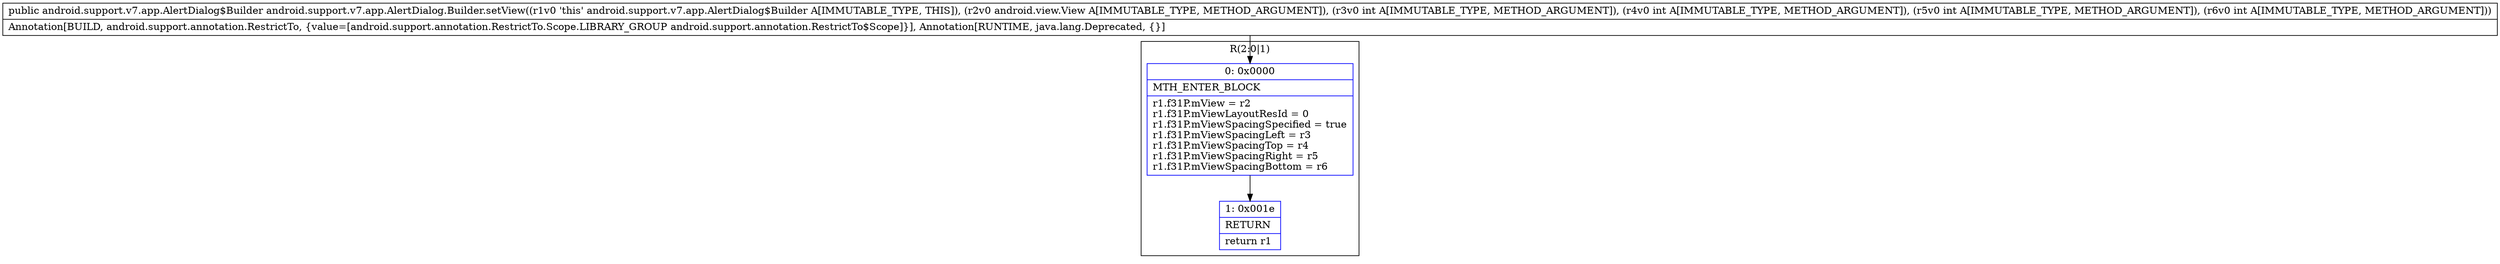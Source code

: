 digraph "CFG forandroid.support.v7.app.AlertDialog.Builder.setView(Landroid\/view\/View;IIII)Landroid\/support\/v7\/app\/AlertDialog$Builder;" {
subgraph cluster_Region_1521977519 {
label = "R(2:0|1)";
node [shape=record,color=blue];
Node_0 [shape=record,label="{0\:\ 0x0000|MTH_ENTER_BLOCK\l|r1.f31P.mView = r2\lr1.f31P.mViewLayoutResId = 0\lr1.f31P.mViewSpacingSpecified = true\lr1.f31P.mViewSpacingLeft = r3\lr1.f31P.mViewSpacingTop = r4\lr1.f31P.mViewSpacingRight = r5\lr1.f31P.mViewSpacingBottom = r6\l}"];
Node_1 [shape=record,label="{1\:\ 0x001e|RETURN\l|return r1\l}"];
}
MethodNode[shape=record,label="{public android.support.v7.app.AlertDialog$Builder android.support.v7.app.AlertDialog.Builder.setView((r1v0 'this' android.support.v7.app.AlertDialog$Builder A[IMMUTABLE_TYPE, THIS]), (r2v0 android.view.View A[IMMUTABLE_TYPE, METHOD_ARGUMENT]), (r3v0 int A[IMMUTABLE_TYPE, METHOD_ARGUMENT]), (r4v0 int A[IMMUTABLE_TYPE, METHOD_ARGUMENT]), (r5v0 int A[IMMUTABLE_TYPE, METHOD_ARGUMENT]), (r6v0 int A[IMMUTABLE_TYPE, METHOD_ARGUMENT]))  | Annotation[BUILD, android.support.annotation.RestrictTo, \{value=[android.support.annotation.RestrictTo.Scope.LIBRARY_GROUP android.support.annotation.RestrictTo$Scope]\}], Annotation[RUNTIME, java.lang.Deprecated, \{\}]\l}"];
MethodNode -> Node_0;
Node_0 -> Node_1;
}


